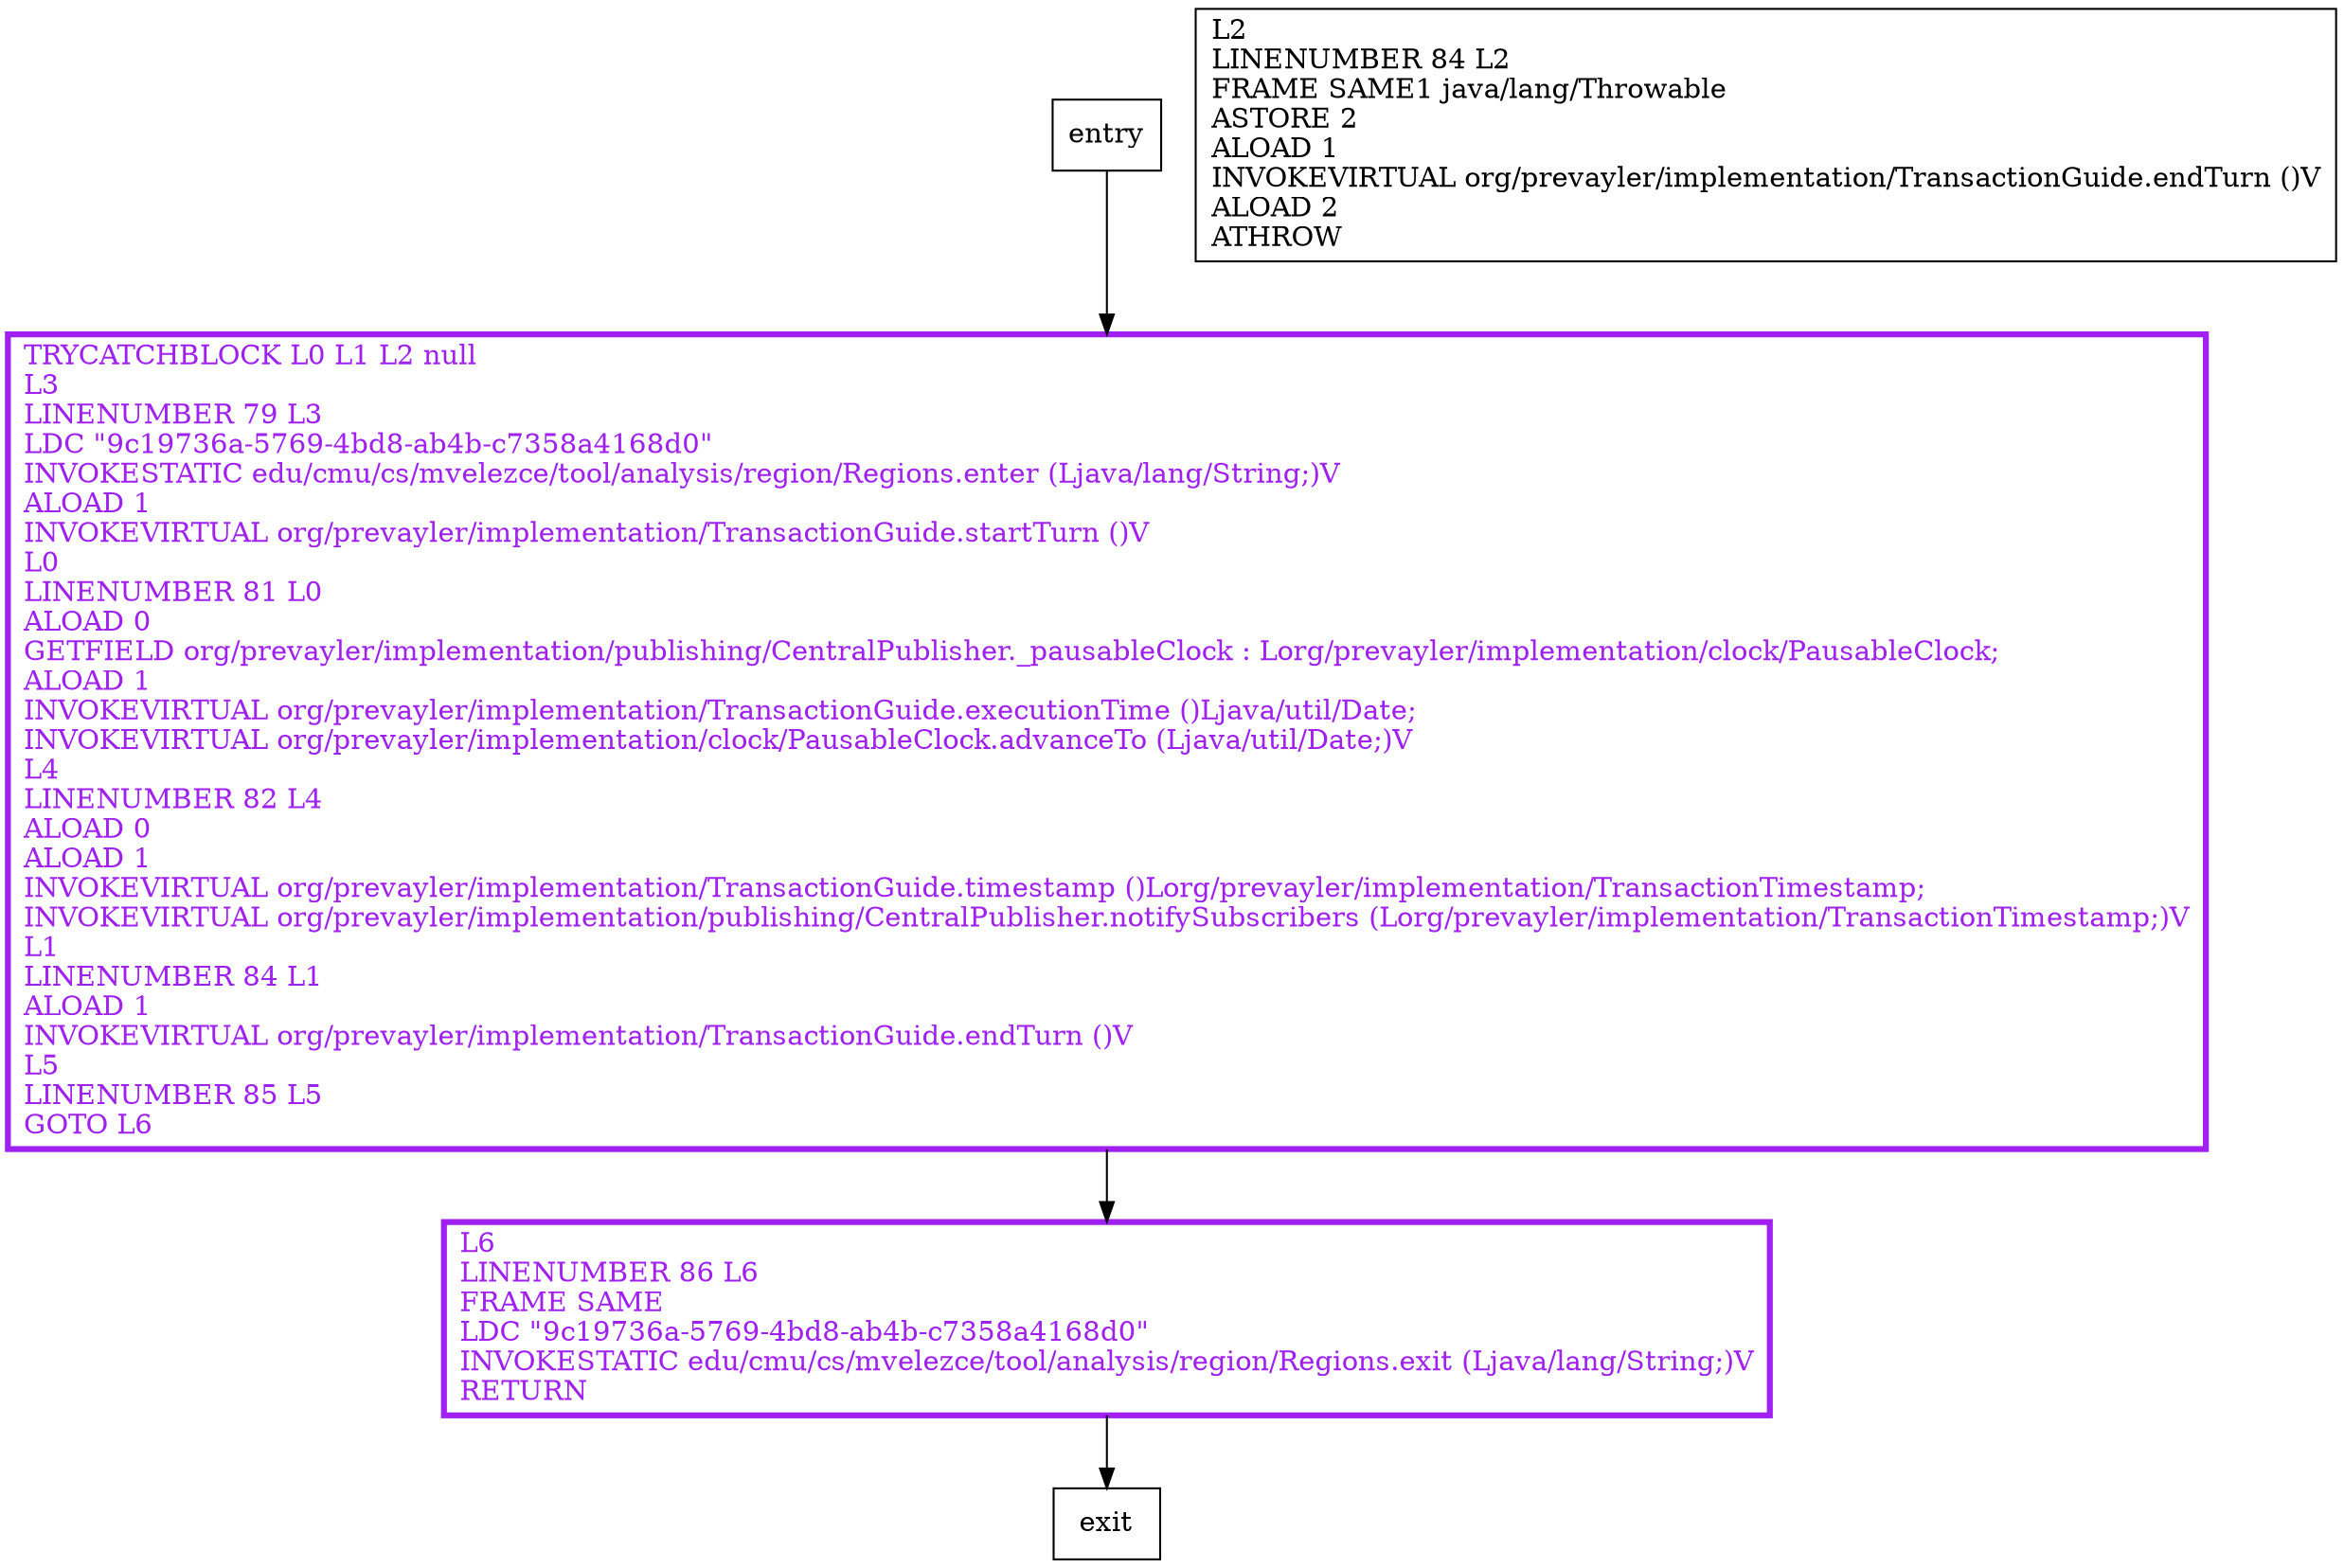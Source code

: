 digraph notifySubscribers {
node [shape=record];
97733006 [label="L6\lLINENUMBER 86 L6\lFRAME SAME\lLDC \"9c19736a-5769-4bd8-ab4b-c7358a4168d0\"\lINVOKESTATIC edu/cmu/cs/mvelezce/tool/analysis/region/Regions.exit (Ljava/lang/String;)V\lRETURN\l"];
64948928 [label="TRYCATCHBLOCK L0 L1 L2 null\lL3\lLINENUMBER 79 L3\lLDC \"9c19736a-5769-4bd8-ab4b-c7358a4168d0\"\lINVOKESTATIC edu/cmu/cs/mvelezce/tool/analysis/region/Regions.enter (Ljava/lang/String;)V\lALOAD 1\lINVOKEVIRTUAL org/prevayler/implementation/TransactionGuide.startTurn ()V\lL0\lLINENUMBER 81 L0\lALOAD 0\lGETFIELD org/prevayler/implementation/publishing/CentralPublisher._pausableClock : Lorg/prevayler/implementation/clock/PausableClock;\lALOAD 1\lINVOKEVIRTUAL org/prevayler/implementation/TransactionGuide.executionTime ()Ljava/util/Date;\lINVOKEVIRTUAL org/prevayler/implementation/clock/PausableClock.advanceTo (Ljava/util/Date;)V\lL4\lLINENUMBER 82 L4\lALOAD 0\lALOAD 1\lINVOKEVIRTUAL org/prevayler/implementation/TransactionGuide.timestamp ()Lorg/prevayler/implementation/TransactionTimestamp;\lINVOKEVIRTUAL org/prevayler/implementation/publishing/CentralPublisher.notifySubscribers (Lorg/prevayler/implementation/TransactionTimestamp;)V\lL1\lLINENUMBER 84 L1\lALOAD 1\lINVOKEVIRTUAL org/prevayler/implementation/TransactionGuide.endTurn ()V\lL5\lLINENUMBER 85 L5\lGOTO L6\l"];
1314575691 [label="L2\lLINENUMBER 84 L2\lFRAME SAME1 java/lang/Throwable\lASTORE 2\lALOAD 1\lINVOKEVIRTUAL org/prevayler/implementation/TransactionGuide.endTurn ()V\lALOAD 2\lATHROW\l"];
entry;
exit;
entry -> 64948928;
97733006 -> exit;
64948928 -> 97733006;
97733006[fontcolor="purple", penwidth=3, color="purple"];
64948928[fontcolor="purple", penwidth=3, color="purple"];
}
